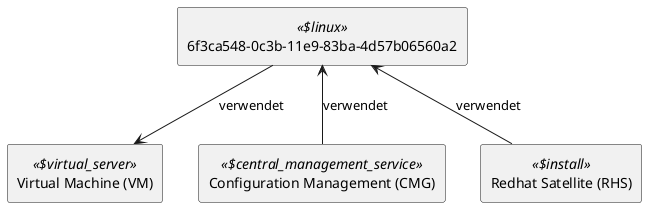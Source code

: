 @startuml


skinparam monochrome true
skinparam componentStyle uml2



show stereotype

rectangle __1_f3ca548__S_0c3b__S_11e9__S_83ba__S_4d57b06560a2 as "6f3ca548-0c3b-11e9-83ba-4d57b06560a2" <<$linux>> {
}

rectangle Virtual__F_Machine__F___N_VM__O_ as "Virtual Machine (VM)" <<$virtual_server>> {
}
rectangle Configuration__F_Management__F___N_CMG__O_ as "Configuration Management (CMG)" <<$central_management_service>> {
}
rectangle Redhat__F_Satellite__F___N_RHS__O_ as "Redhat Satellite (RHS)" <<$install>> {
}
__1_f3ca548__S_0c3b__S_11e9__S_83ba__S_4d57b06560a2 -down-> Virtual__F_Machine__F___N_VM__O_ : verwendet 
Configuration__F_Management__F___N_CMG__O_ -up-> __1_f3ca548__S_0c3b__S_11e9__S_83ba__S_4d57b06560a2 : verwendet
Redhat__F_Satellite__F___N_RHS__O_ -up-> __1_f3ca548__S_0c3b__S_11e9__S_83ba__S_4d57b06560a2 : verwendet

' Begin Protected Region [[layouting]]

' End Protected Region   [[layouting]]

@enduml
' Actifsource ID=[dc5bfacd-eaac-11e8-88d3-bfc6b992bdec,ed0d8c62-0e19-11e9-8b4c-f9aec93d8b56,Hash]
